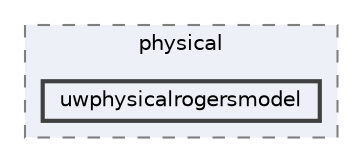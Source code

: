 digraph "uwphysicalrogersmodel"
{
 // LATEX_PDF_SIZE
  bgcolor="transparent";
  edge [fontname=Helvetica,fontsize=10,labelfontname=Helvetica,labelfontsize=10];
  node [fontname=Helvetica,fontsize=10,shape=box,height=0.2,width=0.4];
  compound=true
  subgraph clusterdir_72e4c916a7f28a58468fd1f36d6e4463 {
    graph [ bgcolor="#edf0f7", pencolor="grey50", label="physical", fontname=Helvetica,fontsize=10 style="filled,dashed", URL="dir_72e4c916a7f28a58468fd1f36d6e4463.html",tooltip=""]
  dir_394d7cf802ccbf792c5cc2f51724f755 [label="uwphysicalrogersmodel", fillcolor="#edf0f7", color="grey25", style="filled,bold", URL="dir_394d7cf802ccbf792c5cc2f51724f755.html",tooltip=""];
  }
}
